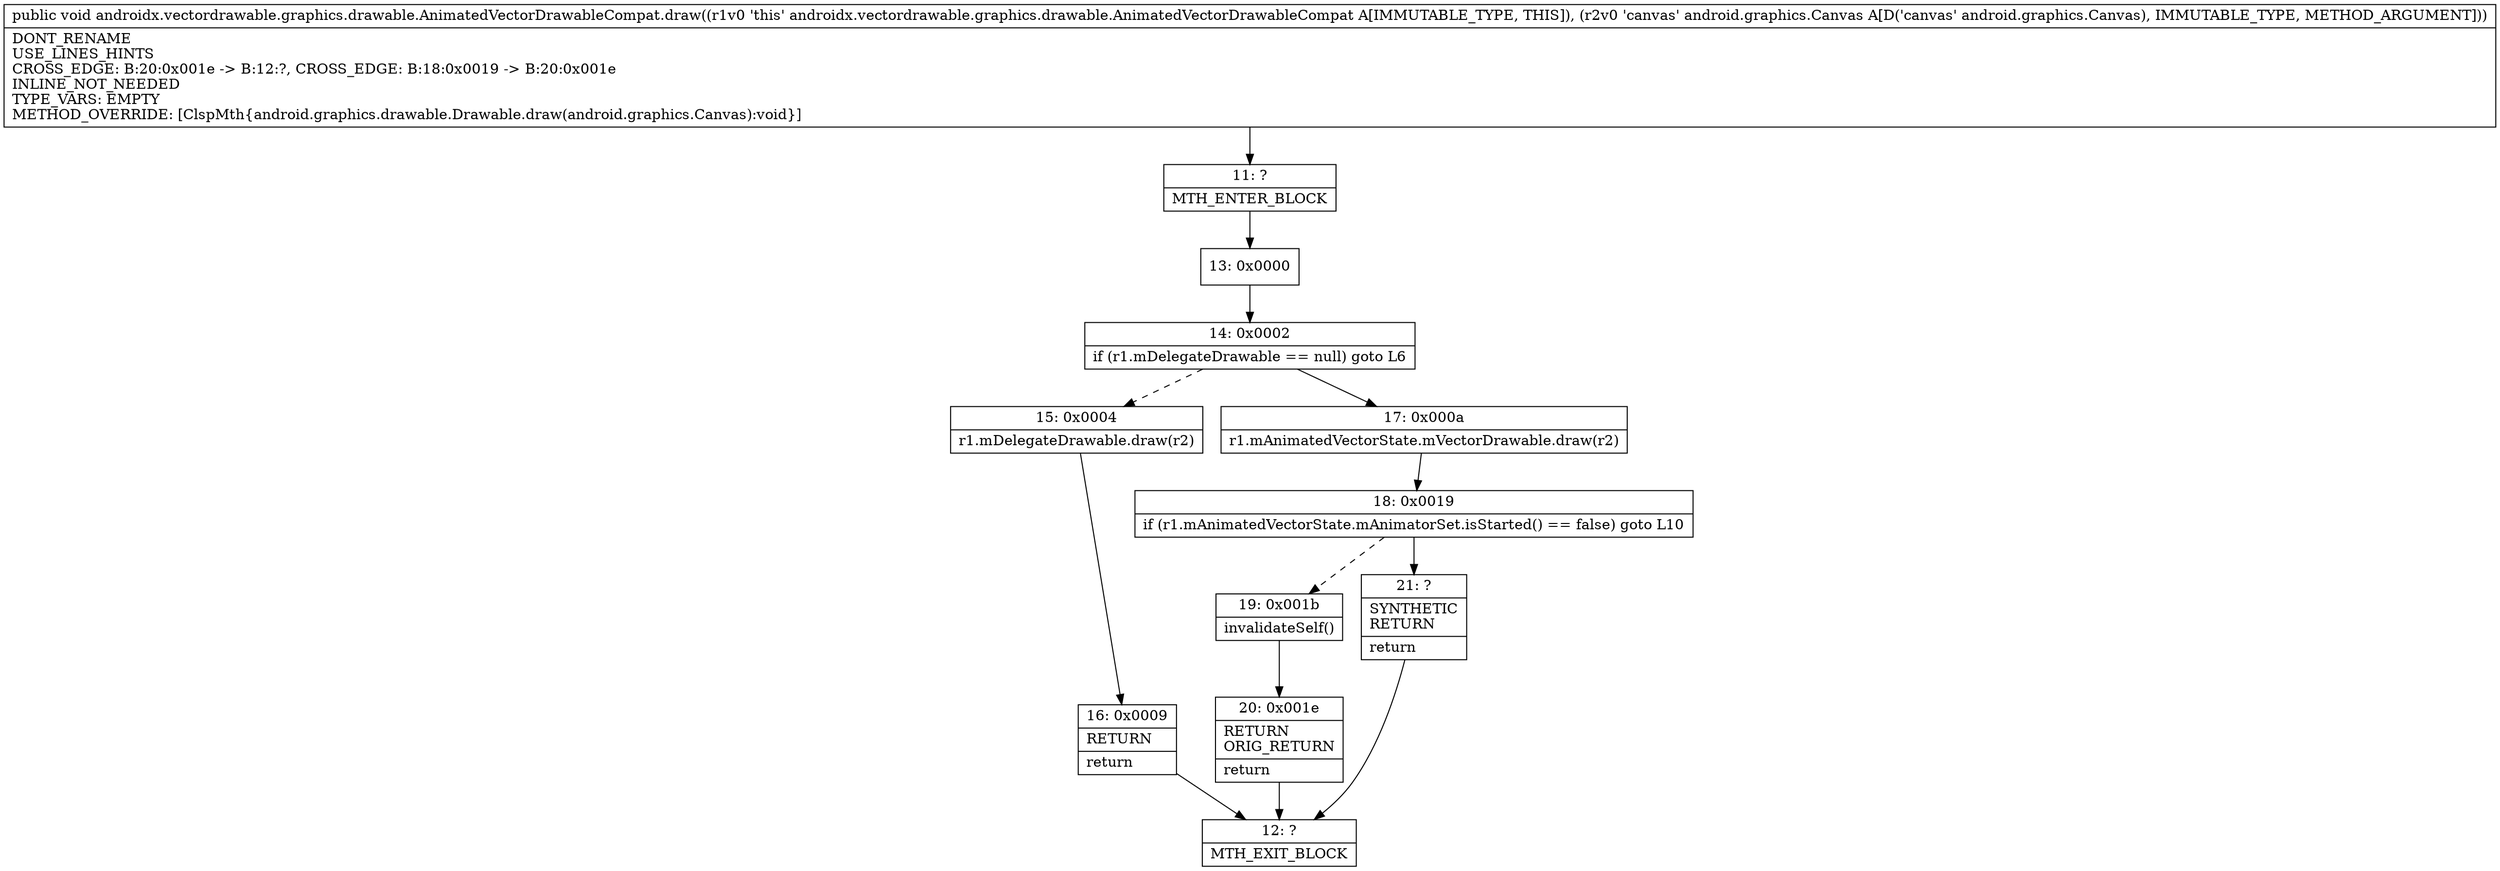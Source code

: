 digraph "CFG forandroidx.vectordrawable.graphics.drawable.AnimatedVectorDrawableCompat.draw(Landroid\/graphics\/Canvas;)V" {
Node_11 [shape=record,label="{11\:\ ?|MTH_ENTER_BLOCK\l}"];
Node_13 [shape=record,label="{13\:\ 0x0000}"];
Node_14 [shape=record,label="{14\:\ 0x0002|if (r1.mDelegateDrawable == null) goto L6\l}"];
Node_15 [shape=record,label="{15\:\ 0x0004|r1.mDelegateDrawable.draw(r2)\l}"];
Node_16 [shape=record,label="{16\:\ 0x0009|RETURN\l|return\l}"];
Node_12 [shape=record,label="{12\:\ ?|MTH_EXIT_BLOCK\l}"];
Node_17 [shape=record,label="{17\:\ 0x000a|r1.mAnimatedVectorState.mVectorDrawable.draw(r2)\l}"];
Node_18 [shape=record,label="{18\:\ 0x0019|if (r1.mAnimatedVectorState.mAnimatorSet.isStarted() == false) goto L10\l}"];
Node_19 [shape=record,label="{19\:\ 0x001b|invalidateSelf()\l}"];
Node_20 [shape=record,label="{20\:\ 0x001e|RETURN\lORIG_RETURN\l|return\l}"];
Node_21 [shape=record,label="{21\:\ ?|SYNTHETIC\lRETURN\l|return\l}"];
MethodNode[shape=record,label="{public void androidx.vectordrawable.graphics.drawable.AnimatedVectorDrawableCompat.draw((r1v0 'this' androidx.vectordrawable.graphics.drawable.AnimatedVectorDrawableCompat A[IMMUTABLE_TYPE, THIS]), (r2v0 'canvas' android.graphics.Canvas A[D('canvas' android.graphics.Canvas), IMMUTABLE_TYPE, METHOD_ARGUMENT]))  | DONT_RENAME\lUSE_LINES_HINTS\lCROSS_EDGE: B:20:0x001e \-\> B:12:?, CROSS_EDGE: B:18:0x0019 \-\> B:20:0x001e\lINLINE_NOT_NEEDED\lTYPE_VARS: EMPTY\lMETHOD_OVERRIDE: [ClspMth\{android.graphics.drawable.Drawable.draw(android.graphics.Canvas):void\}]\l}"];
MethodNode -> Node_11;Node_11 -> Node_13;
Node_13 -> Node_14;
Node_14 -> Node_15[style=dashed];
Node_14 -> Node_17;
Node_15 -> Node_16;
Node_16 -> Node_12;
Node_17 -> Node_18;
Node_18 -> Node_19[style=dashed];
Node_18 -> Node_21;
Node_19 -> Node_20;
Node_20 -> Node_12;
Node_21 -> Node_12;
}

